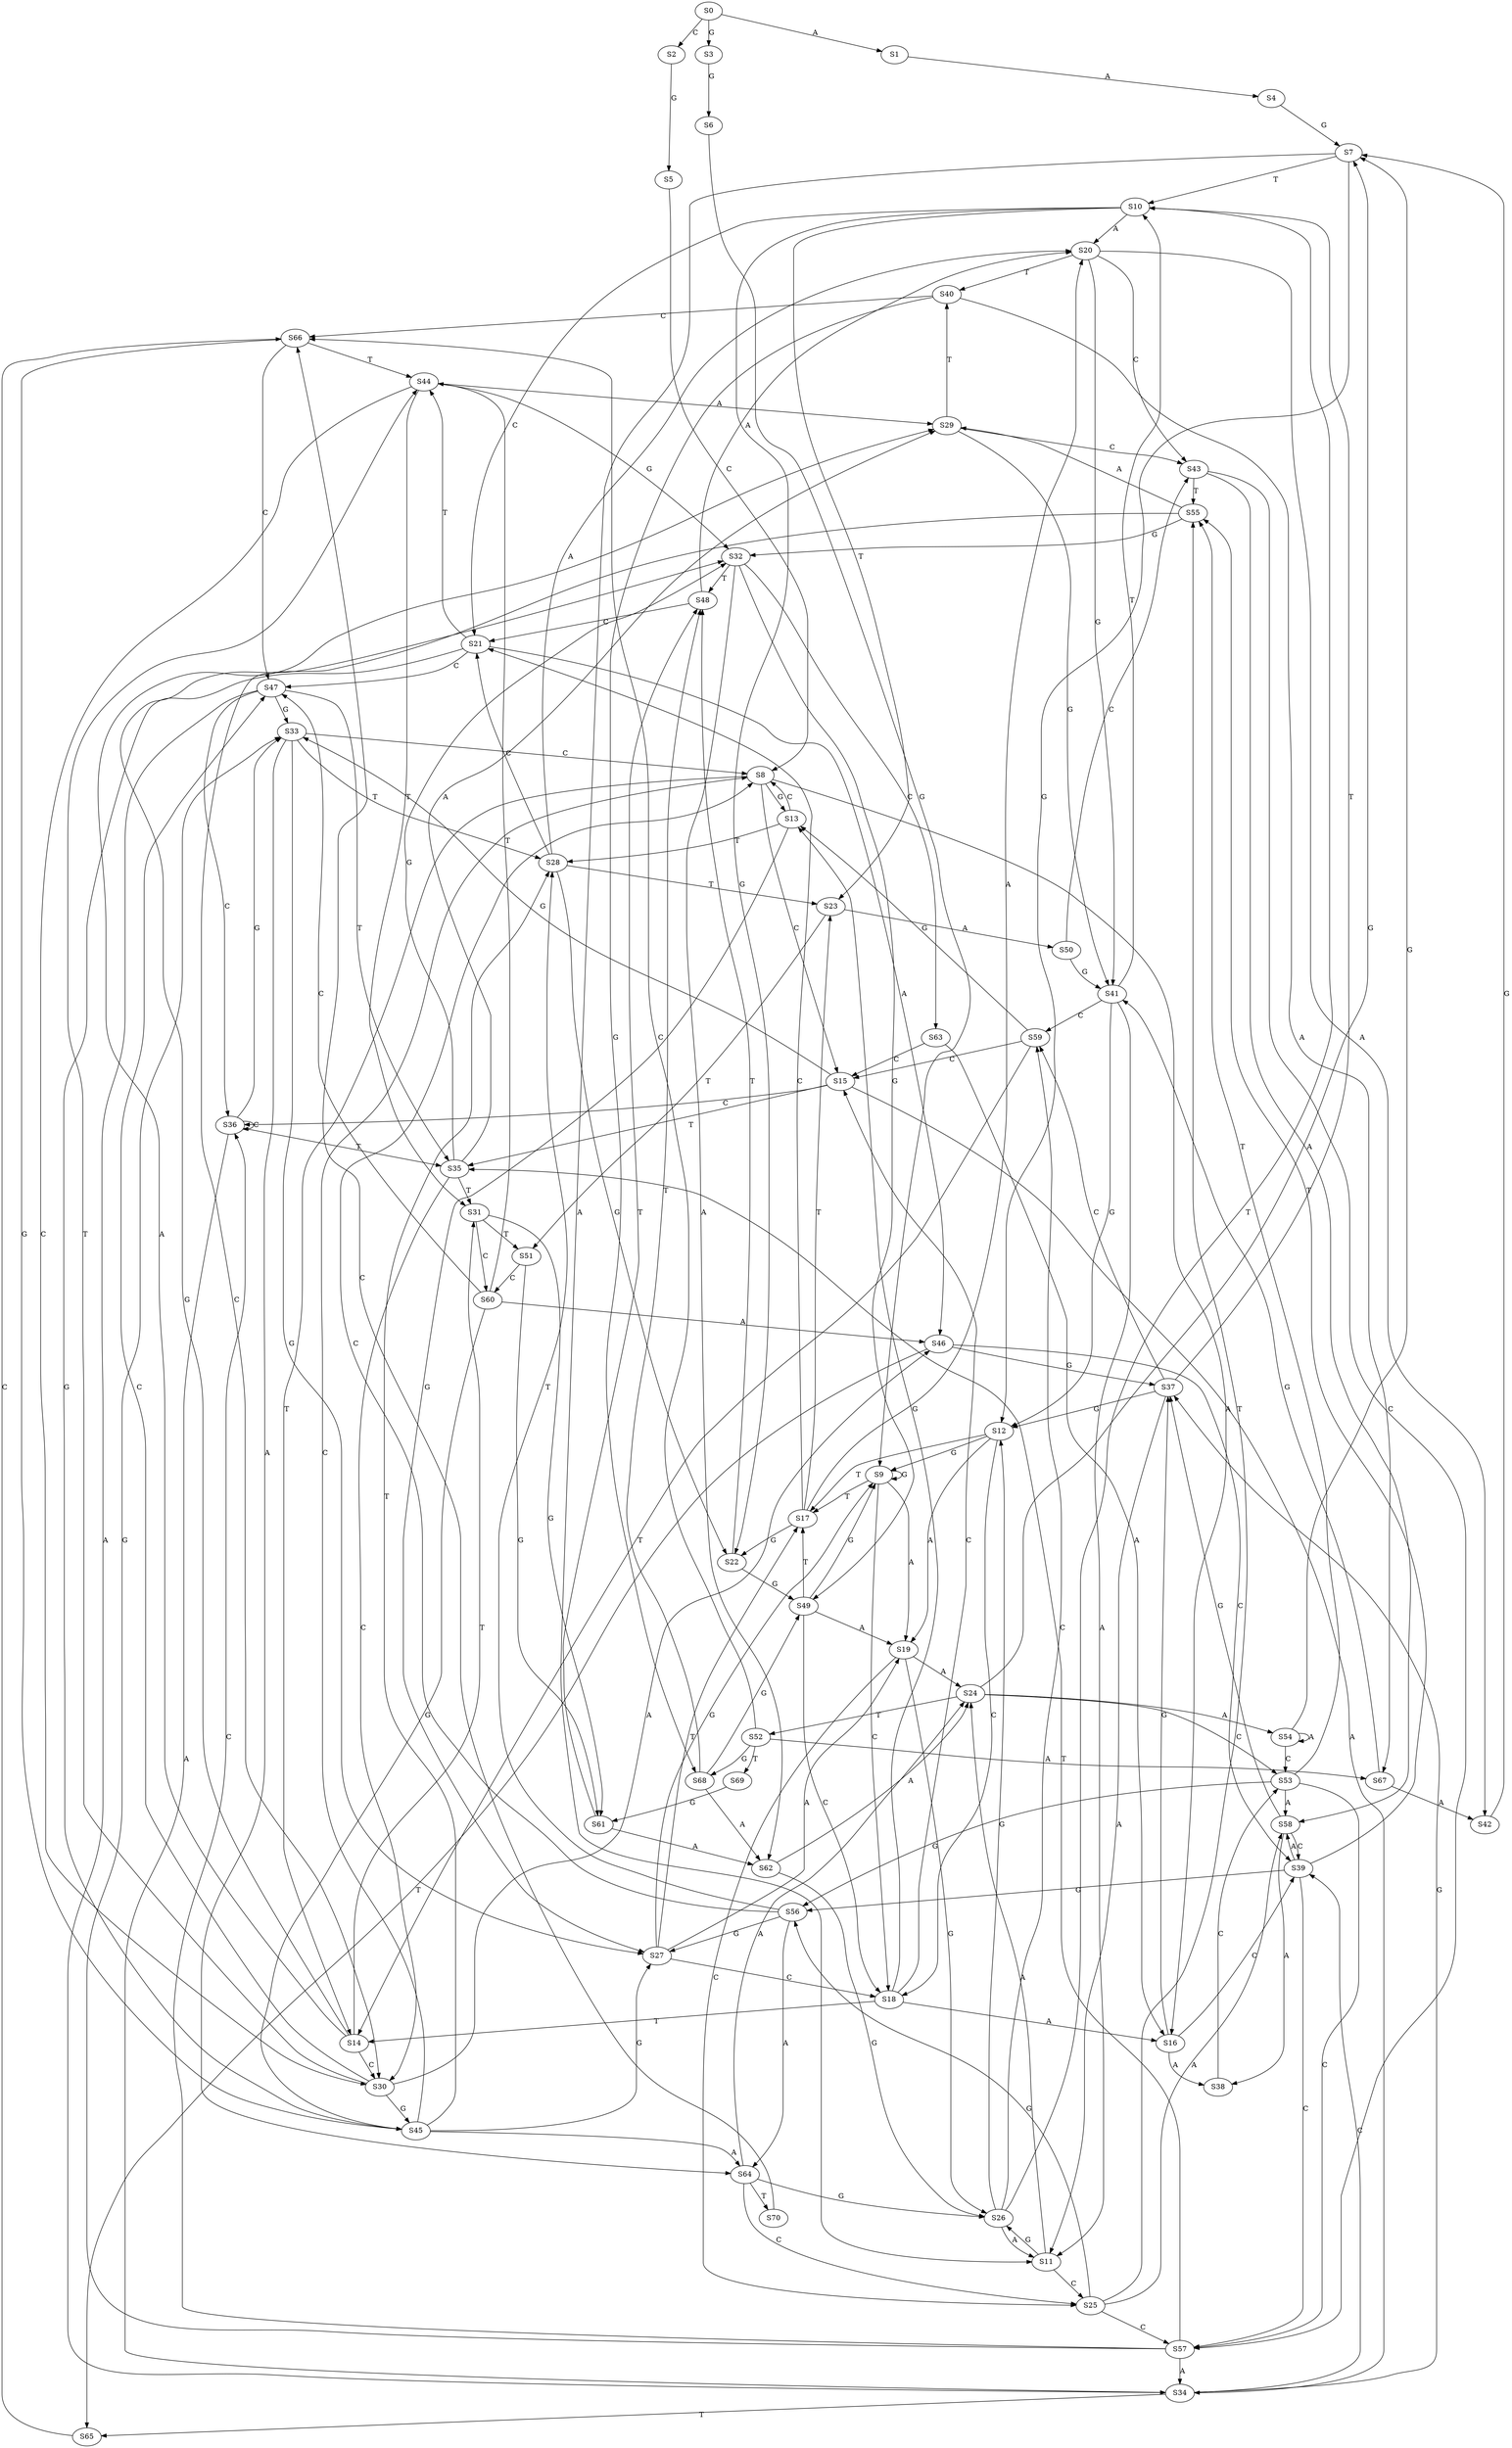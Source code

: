 strict digraph  {
	S0 -> S1 [ label = A ];
	S0 -> S2 [ label = C ];
	S0 -> S3 [ label = G ];
	S1 -> S4 [ label = A ];
	S2 -> S5 [ label = G ];
	S3 -> S6 [ label = G ];
	S4 -> S7 [ label = G ];
	S5 -> S8 [ label = C ];
	S6 -> S9 [ label = G ];
	S7 -> S10 [ label = T ];
	S7 -> S11 [ label = A ];
	S7 -> S12 [ label = G ];
	S8 -> S13 [ label = G ];
	S8 -> S14 [ label = T ];
	S8 -> S15 [ label = C ];
	S8 -> S16 [ label = A ];
	S9 -> S17 [ label = T ];
	S9 -> S18 [ label = C ];
	S9 -> S9 [ label = G ];
	S9 -> S19 [ label = A ];
	S10 -> S20 [ label = A ];
	S10 -> S21 [ label = C ];
	S10 -> S22 [ label = G ];
	S10 -> S23 [ label = T ];
	S11 -> S24 [ label = A ];
	S11 -> S25 [ label = C ];
	S11 -> S26 [ label = G ];
	S12 -> S19 [ label = A ];
	S12 -> S9 [ label = G ];
	S12 -> S17 [ label = T ];
	S12 -> S18 [ label = C ];
	S13 -> S27 [ label = G ];
	S13 -> S8 [ label = C ];
	S13 -> S28 [ label = T ];
	S14 -> S29 [ label = A ];
	S14 -> S30 [ label = C ];
	S14 -> S31 [ label = T ];
	S14 -> S32 [ label = G ];
	S15 -> S33 [ label = G ];
	S15 -> S34 [ label = A ];
	S15 -> S35 [ label = T ];
	S15 -> S36 [ label = C ];
	S16 -> S37 [ label = G ];
	S16 -> S38 [ label = A ];
	S16 -> S39 [ label = C ];
	S17 -> S20 [ label = A ];
	S17 -> S21 [ label = C ];
	S17 -> S22 [ label = G ];
	S17 -> S23 [ label = T ];
	S18 -> S14 [ label = T ];
	S18 -> S15 [ label = C ];
	S18 -> S13 [ label = G ];
	S18 -> S16 [ label = A ];
	S19 -> S24 [ label = A ];
	S19 -> S25 [ label = C ];
	S19 -> S26 [ label = G ];
	S20 -> S40 [ label = T ];
	S20 -> S41 [ label = G ];
	S20 -> S42 [ label = A ];
	S20 -> S43 [ label = C ];
	S21 -> S44 [ label = T ];
	S21 -> S45 [ label = G ];
	S21 -> S46 [ label = A ];
	S21 -> S47 [ label = C ];
	S22 -> S48 [ label = T ];
	S22 -> S49 [ label = G ];
	S23 -> S50 [ label = A ];
	S23 -> S51 [ label = T ];
	S24 -> S52 [ label = T ];
	S24 -> S53 [ label = C ];
	S24 -> S54 [ label = A ];
	S24 -> S7 [ label = G ];
	S25 -> S55 [ label = T ];
	S25 -> S56 [ label = G ];
	S25 -> S57 [ label = C ];
	S25 -> S58 [ label = A ];
	S26 -> S10 [ label = T ];
	S26 -> S11 [ label = A ];
	S26 -> S12 [ label = G ];
	S26 -> S59 [ label = C ];
	S27 -> S19 [ label = A ];
	S27 -> S9 [ label = G ];
	S27 -> S18 [ label = C ];
	S27 -> S17 [ label = T ];
	S28 -> S21 [ label = C ];
	S28 -> S20 [ label = A ];
	S28 -> S22 [ label = G ];
	S28 -> S23 [ label = T ];
	S29 -> S41 [ label = G ];
	S29 -> S40 [ label = T ];
	S29 -> S43 [ label = C ];
	S30 -> S44 [ label = T ];
	S30 -> S45 [ label = G ];
	S30 -> S47 [ label = C ];
	S30 -> S46 [ label = A ];
	S31 -> S60 [ label = C ];
	S31 -> S61 [ label = G ];
	S31 -> S51 [ label = T ];
	S32 -> S62 [ label = A ];
	S32 -> S63 [ label = C ];
	S32 -> S49 [ label = G ];
	S32 -> S48 [ label = T ];
	S33 -> S64 [ label = A ];
	S33 -> S27 [ label = G ];
	S33 -> S28 [ label = T ];
	S33 -> S8 [ label = C ];
	S34 -> S37 [ label = G ];
	S34 -> S65 [ label = T ];
	S34 -> S39 [ label = C ];
	S35 -> S32 [ label = G ];
	S35 -> S29 [ label = A ];
	S35 -> S30 [ label = C ];
	S35 -> S31 [ label = T ];
	S36 -> S33 [ label = G ];
	S36 -> S36 [ label = C ];
	S36 -> S34 [ label = A ];
	S36 -> S35 [ label = T ];
	S37 -> S12 [ label = G ];
	S37 -> S10 [ label = T ];
	S37 -> S11 [ label = A ];
	S37 -> S59 [ label = C ];
	S38 -> S53 [ label = C ];
	S39 -> S55 [ label = T ];
	S39 -> S57 [ label = C ];
	S39 -> S58 [ label = A ];
	S39 -> S56 [ label = G ];
	S40 -> S66 [ label = C ];
	S40 -> S67 [ label = A ];
	S40 -> S68 [ label = G ];
	S41 -> S10 [ label = T ];
	S41 -> S11 [ label = A ];
	S41 -> S59 [ label = C ];
	S41 -> S12 [ label = G ];
	S42 -> S7 [ label = G ];
	S43 -> S57 [ label = C ];
	S43 -> S55 [ label = T ];
	S43 -> S58 [ label = A ];
	S44 -> S32 [ label = G ];
	S44 -> S30 [ label = C ];
	S44 -> S29 [ label = A ];
	S44 -> S31 [ label = T ];
	S45 -> S27 [ label = G ];
	S45 -> S28 [ label = T ];
	S45 -> S8 [ label = C ];
	S45 -> S64 [ label = A ];
	S46 -> S65 [ label = T ];
	S46 -> S39 [ label = C ];
	S46 -> S37 [ label = G ];
	S47 -> S36 [ label = C ];
	S47 -> S34 [ label = A ];
	S47 -> S35 [ label = T ];
	S47 -> S33 [ label = G ];
	S48 -> S21 [ label = C ];
	S48 -> S20 [ label = A ];
	S49 -> S9 [ label = G ];
	S49 -> S18 [ label = C ];
	S49 -> S17 [ label = T ];
	S49 -> S19 [ label = A ];
	S50 -> S43 [ label = C ];
	S50 -> S41 [ label = G ];
	S51 -> S61 [ label = G ];
	S51 -> S60 [ label = C ];
	S52 -> S67 [ label = A ];
	S52 -> S66 [ label = C ];
	S52 -> S68 [ label = G ];
	S52 -> S69 [ label = T ];
	S53 -> S58 [ label = A ];
	S53 -> S57 [ label = C ];
	S53 -> S56 [ label = G ];
	S53 -> S55 [ label = T ];
	S54 -> S7 [ label = G ];
	S54 -> S53 [ label = C ];
	S54 -> S54 [ label = A ];
	S55 -> S29 [ label = A ];
	S55 -> S30 [ label = C ];
	S55 -> S32 [ label = G ];
	S56 -> S27 [ label = G ];
	S56 -> S64 [ label = A ];
	S56 -> S8 [ label = C ];
	S56 -> S28 [ label = T ];
	S57 -> S36 [ label = C ];
	S57 -> S34 [ label = A ];
	S57 -> S35 [ label = T ];
	S57 -> S33 [ label = G ];
	S58 -> S37 [ label = G ];
	S58 -> S39 [ label = C ];
	S58 -> S38 [ label = A ];
	S59 -> S15 [ label = C ];
	S59 -> S14 [ label = T ];
	S59 -> S13 [ label = G ];
	S60 -> S46 [ label = A ];
	S60 -> S44 [ label = T ];
	S60 -> S47 [ label = C ];
	S60 -> S45 [ label = G ];
	S61 -> S48 [ label = T ];
	S61 -> S62 [ label = A ];
	S62 -> S26 [ label = G ];
	S62 -> S24 [ label = A ];
	S63 -> S15 [ label = C ];
	S63 -> S16 [ label = A ];
	S64 -> S24 [ label = A ];
	S64 -> S25 [ label = C ];
	S64 -> S26 [ label = G ];
	S64 -> S70 [ label = T ];
	S65 -> S66 [ label = C ];
	S66 -> S47 [ label = C ];
	S66 -> S45 [ label = G ];
	S66 -> S44 [ label = T ];
	S67 -> S41 [ label = G ];
	S67 -> S42 [ label = A ];
	S68 -> S49 [ label = G ];
	S68 -> S62 [ label = A ];
	S68 -> S48 [ label = T ];
	S69 -> S61 [ label = G ];
	S70 -> S66 [ label = C ];
}
